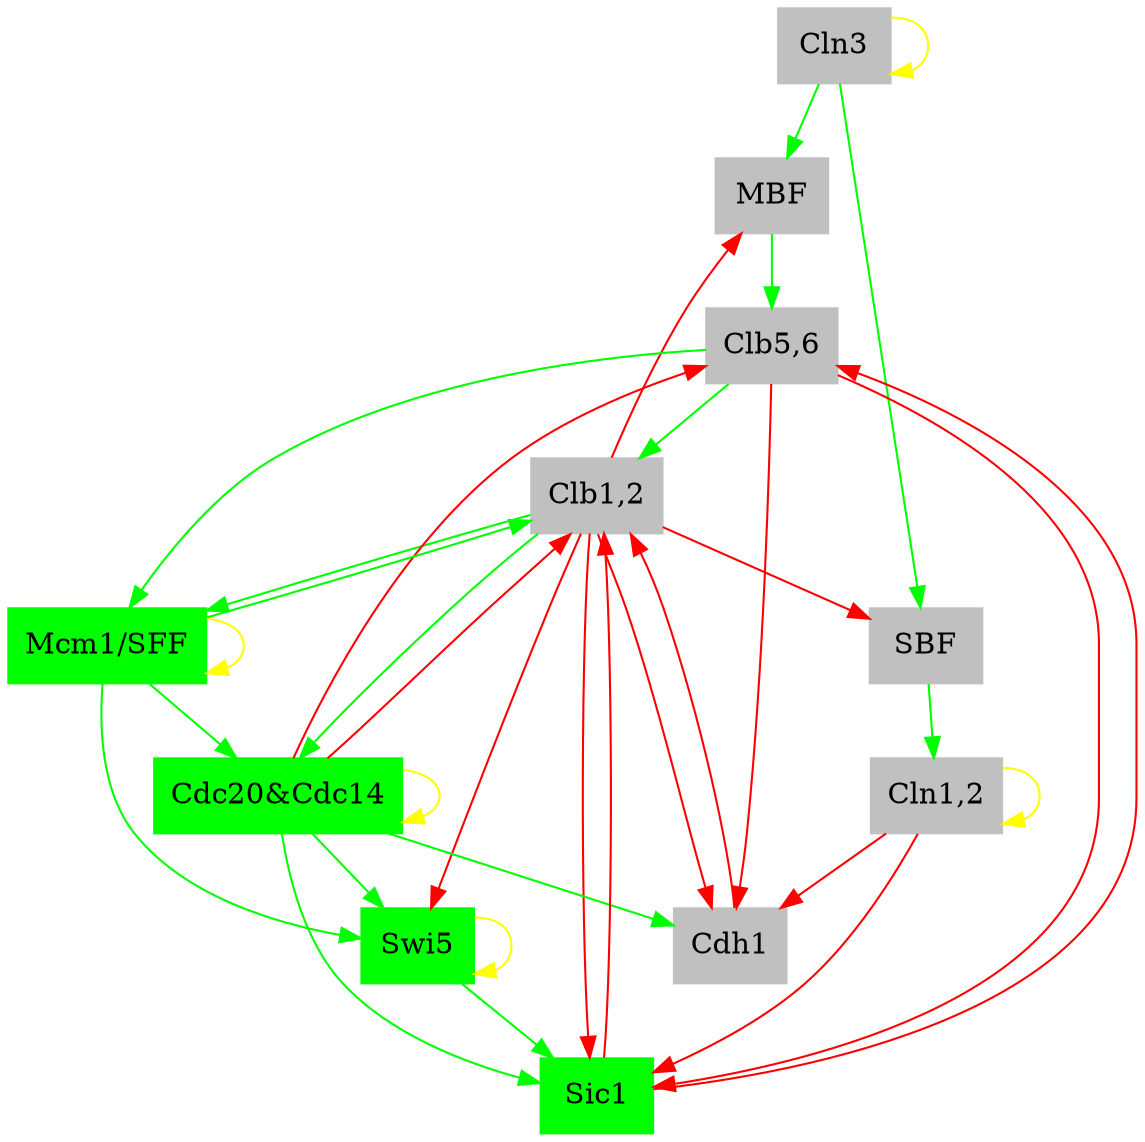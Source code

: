 digraph 00000110101  {
"Cln3" [shape=box, color=gray, style=filled];
	edge [color=yellow]; 
	"Cln3" -> "Cln3";
"MBF" [shape=box, color=gray, style=filled];
	edge [color=green]; 
	"Cln3" -> "MBF";
	edge [color=red]; 
	"Clb1,2" -> "MBF";
"SBF" [shape=box, color=gray, style=filled];
	edge [color=green]; 
	"Cln3" -> "SBF";
	edge [color=red]; 
	"Clb1,2" -> "SBF";
"Cln1,2" [shape=box, color=gray, style=filled];
	edge [color=yellow]; 
	"Cln1,2" -> "Cln1,2";
	edge [color=green]; 
	"SBF" -> "Cln1,2";
"Cdh1" [shape=box, color=gray, style=filled];
	edge [color=green]; 
	"Cdc20&Cdc14" -> "Cdh1";
	edge [color=red]; 
	"Cln1,2" -> "Cdh1";
	"Clb5,6" -> "Cdh1";
	"Clb1,2" -> "Cdh1";
"Swi5" [shape=box, color=green, style=filled];
	edge [color=yellow]; 
	"Swi5" -> "Swi5";
	edge [color=green]; 
	"Mcm1/SFF" -> "Swi5";
	"Cdc20&Cdc14" -> "Swi5";
	edge [color=red]; 
	"Clb1,2" -> "Swi5";
"Cdc20&Cdc14" [shape=box, color=green, style=filled];
	edge [color=yellow]; 
	"Cdc20&Cdc14" -> "Cdc20&Cdc14";
	edge [color=green]; 
	"Clb1,2" -> "Cdc20&Cdc14";
	"Mcm1/SFF" -> "Cdc20&Cdc14";
"Clb5,6" [shape=box, color=gray, style=filled];
	edge [color=green]; 
	"MBF" -> "Clb5,6";
	edge [color=red]; 
	"Sic1" -> "Clb5,6";
	"Cdc20&Cdc14" -> "Clb5,6";
"Sic1" [shape=box, color=green, style=filled];
	edge [color=green]; 
	"Cdc20&Cdc14" -> "Sic1";
	"Swi5" -> "Sic1";
	edge [color=red]; 
	"Clb1,2" -> "Sic1";
	"Cln1,2" -> "Sic1";
	"Clb5,6" -> "Sic1";
"Clb1,2" [shape=box, color=gray, style=filled];
	edge [color=green]; 
	"Mcm1/SFF" -> "Clb1,2";
	"Clb5,6" -> "Clb1,2";
	edge [color=red]; 
	"Sic1" -> "Clb1,2";
	"Cdc20&Cdc14" -> "Clb1,2";
	"Cdh1" -> "Clb1,2";
"Mcm1/SFF" [shape=box, color=green, style=filled];
	edge [color=yellow]; 
	"Mcm1/SFF" -> "Mcm1/SFF";
	edge [color=green]; 
	"Clb1,2" -> "Mcm1/SFF";
	"Clb5,6" -> "Mcm1/SFF";

}